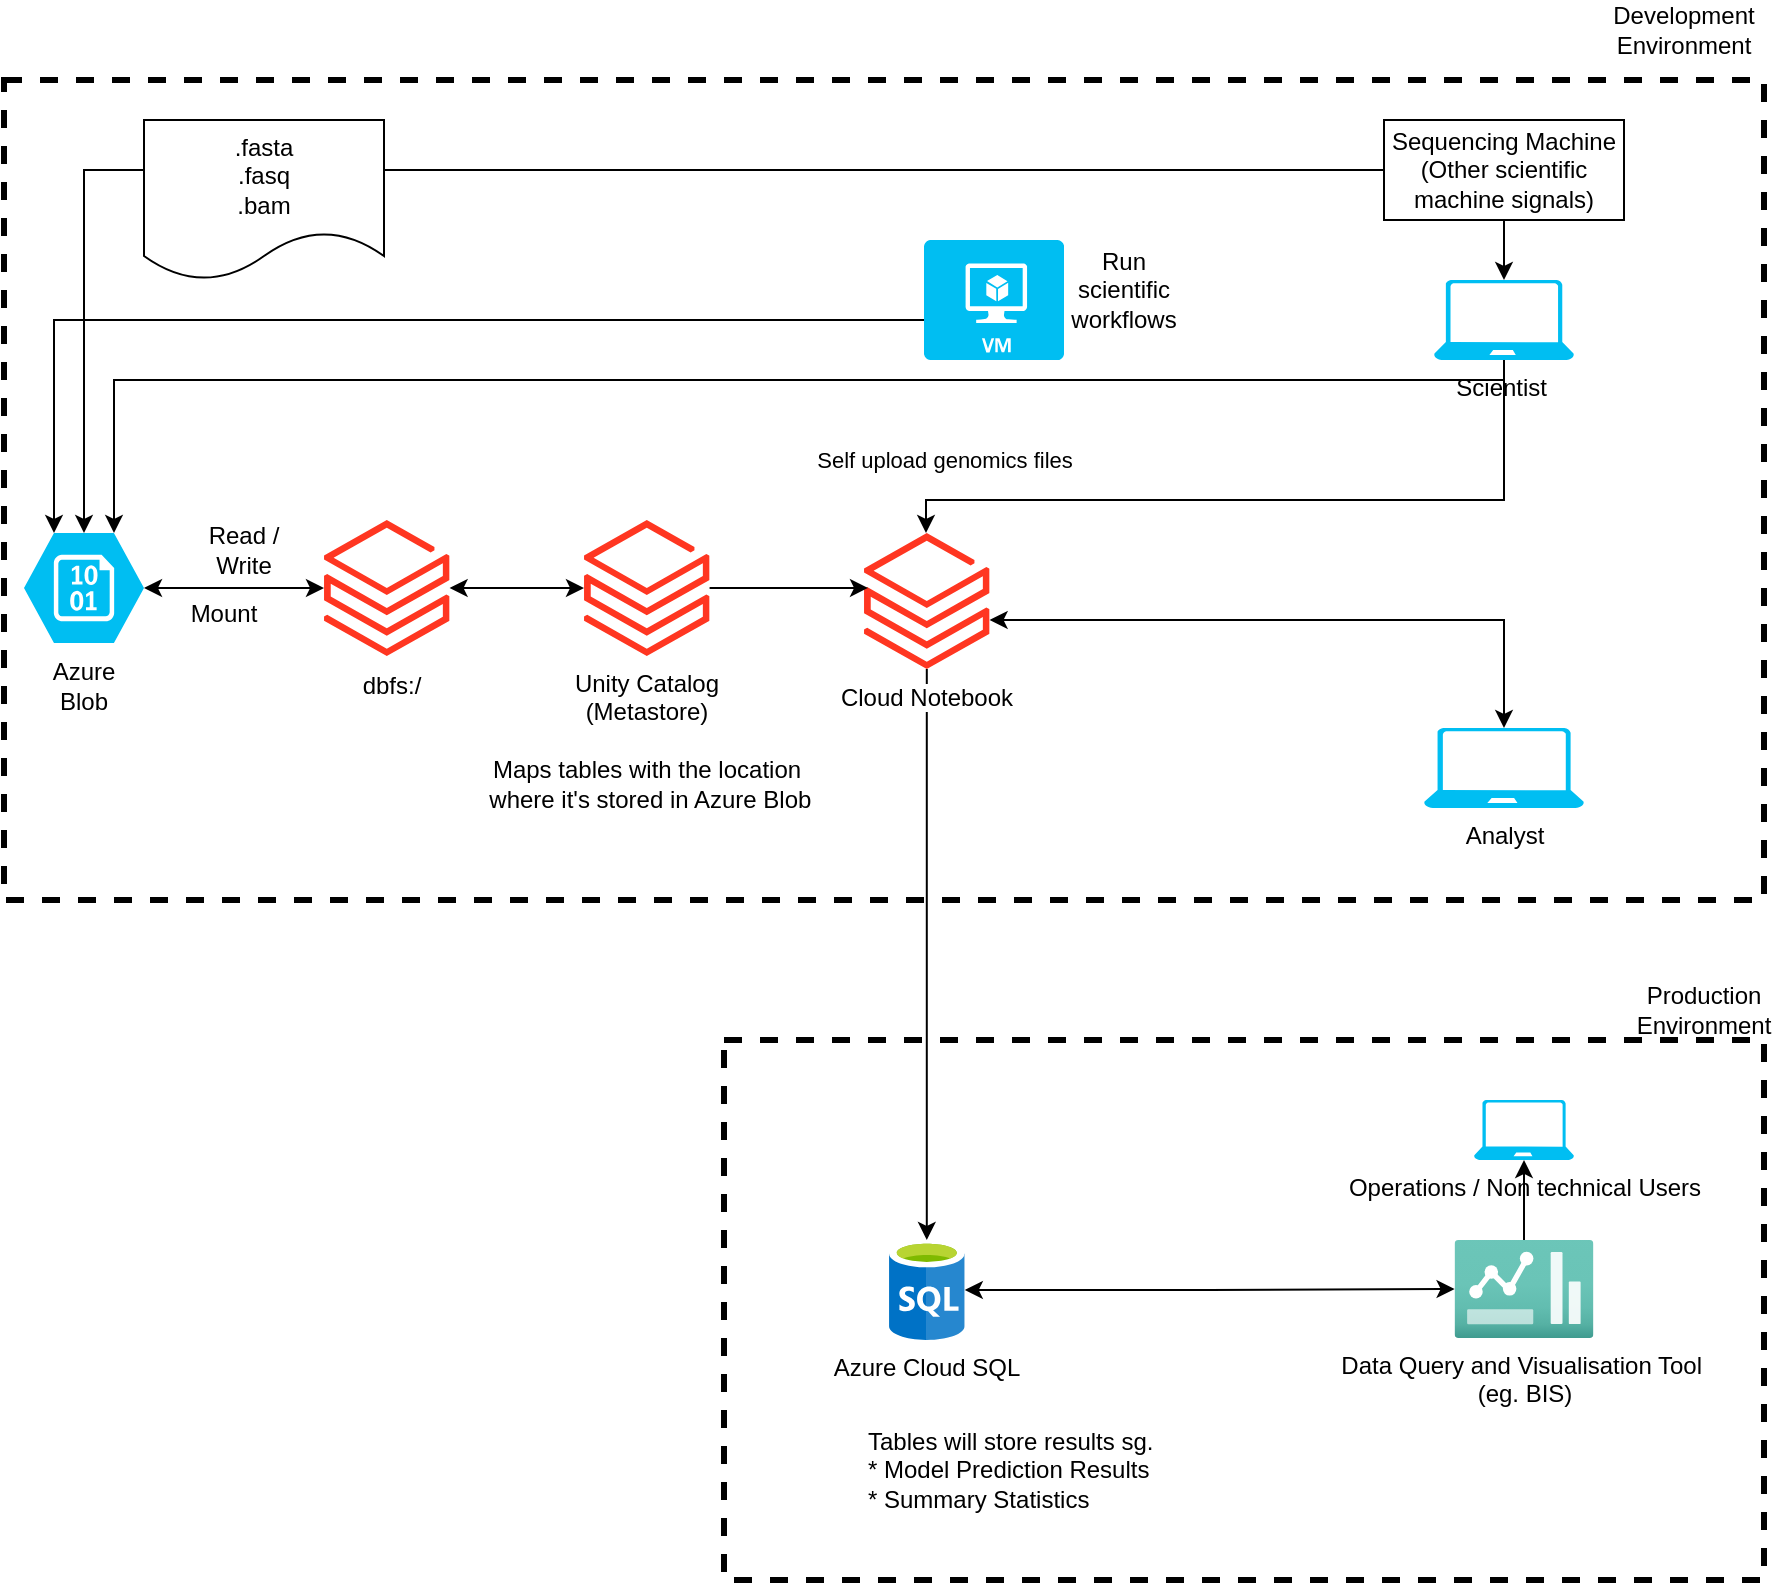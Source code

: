 <mxfile version="24.7.17">
  <diagram name="Page-1" id="x1ZMNyBIRgvGvktLcqra">
    <mxGraphModel dx="1434" dy="938" grid="1" gridSize="10" guides="1" tooltips="1" connect="1" arrows="1" fold="1" page="1" pageScale="1" pageWidth="1169" pageHeight="827" math="0" shadow="0">
      <root>
        <mxCell id="0" />
        <mxCell id="1" parent="0" />
        <mxCell id="Id2GFOL8waCKAzLqxOHo-5" value="" style="rounded=0;whiteSpace=wrap;html=1;fillColor=none;dashed=1;strokeWidth=3;" vertex="1" parent="1">
          <mxGeometry x="30" y="70" width="880" height="410" as="geometry" />
        </mxCell>
        <mxCell id="Id2GFOL8waCKAzLqxOHo-4" value="" style="rounded=0;whiteSpace=wrap;html=1;fillColor=none;dashed=1;strokeWidth=3;" vertex="1" parent="1">
          <mxGeometry x="390" y="550" width="520" height="270" as="geometry" />
        </mxCell>
        <mxCell id="lLLo2-wop7eWEY_Mccak-6" style="edgeStyle=orthogonalEdgeStyle;rounded=0;orthogonalLoop=1;jettySize=auto;html=1;startArrow=classic;startFill=1;" parent="1" source="lLLo2-wop7eWEY_Mccak-1" target="lLLo2-wop7eWEY_Mccak-3" edge="1">
          <mxGeometry relative="1" as="geometry" />
        </mxCell>
        <mxCell id="lLLo2-wop7eWEY_Mccak-1" value="" style="verticalLabelPosition=bottom;html=1;verticalAlign=top;align=center;strokeColor=none;fillColor=#00BEF2;shape=mxgraph.azure.storage_blob;" parent="1" vertex="1">
          <mxGeometry x="40" y="296.5" width="60" height="55" as="geometry" />
        </mxCell>
        <mxCell id="lLLo2-wop7eWEY_Mccak-2" value="Azure Blob" style="text;html=1;align=center;verticalAlign=middle;whiteSpace=wrap;rounded=0;" parent="1" vertex="1">
          <mxGeometry x="40" y="358" width="60" height="30" as="geometry" />
        </mxCell>
        <mxCell id="lLLo2-wop7eWEY_Mccak-16" style="edgeStyle=orthogonalEdgeStyle;rounded=0;orthogonalLoop=1;jettySize=auto;html=1;startArrow=classic;startFill=1;" parent="1" source="lLLo2-wop7eWEY_Mccak-3" target="lLLo2-wop7eWEY_Mccak-9" edge="1">
          <mxGeometry relative="1" as="geometry" />
        </mxCell>
        <mxCell id="lLLo2-wop7eWEY_Mccak-3" value="" style="image;aspect=fixed;html=1;points=[];align=center;fontSize=12;image=img/lib/azure2/analytics/Azure_Databricks.svg;" parent="1" vertex="1">
          <mxGeometry x="190" y="290" width="62.8" height="68" as="geometry" />
        </mxCell>
        <mxCell id="lLLo2-wop7eWEY_Mccak-4" value="dbfs:/" style="text;html=1;align=center;verticalAlign=middle;whiteSpace=wrap;rounded=0;" parent="1" vertex="1">
          <mxGeometry x="194.2" y="358" width="60" height="30" as="geometry" />
        </mxCell>
        <mxCell id="lLLo2-wop7eWEY_Mccak-7" value="Mount" style="text;html=1;align=center;verticalAlign=middle;whiteSpace=wrap;rounded=0;" parent="1" vertex="1">
          <mxGeometry x="110" y="321.5" width="60" height="30" as="geometry" />
        </mxCell>
        <mxCell id="lLLo2-wop7eWEY_Mccak-9" value="Unity Catalog&lt;div&gt;(Metastore)&lt;/div&gt;&lt;div&gt;&lt;br&gt;&lt;/div&gt;&lt;div&gt;Maps tables with the location&lt;/div&gt;&lt;div&gt;&amp;nbsp;where it&#39;s stored in Azure Blob&lt;/div&gt;" style="image;aspect=fixed;html=1;points=[];align=center;fontSize=12;image=img/lib/azure2/analytics/Azure_Databricks.svg;" parent="1" vertex="1">
          <mxGeometry x="320" y="290" width="62.8" height="68" as="geometry" />
        </mxCell>
        <mxCell id="Id2GFOL8waCKAzLqxOHo-8" style="edgeStyle=orthogonalEdgeStyle;rounded=0;orthogonalLoop=1;jettySize=auto;html=1;" edge="1" parent="1" source="lLLo2-wop7eWEY_Mccak-10" target="lLLo2-wop7eWEY_Mccak-25">
          <mxGeometry relative="1" as="geometry" />
        </mxCell>
        <mxCell id="lLLo2-wop7eWEY_Mccak-10" value="&lt;div&gt;Cloud Notebook&lt;/div&gt;" style="image;aspect=fixed;html=1;points=[];align=center;fontSize=12;image=img/lib/azure2/analytics/Azure_Databricks.svg;" parent="1" vertex="1">
          <mxGeometry x="460" y="296.5" width="62.8" height="68" as="geometry" />
        </mxCell>
        <mxCell id="lLLo2-wop7eWEY_Mccak-15" style="edgeStyle=orthogonalEdgeStyle;rounded=0;orthogonalLoop=1;jettySize=auto;html=1;endArrow=classic;endFill=1;startArrow=classic;startFill=1;" parent="1" source="lLLo2-wop7eWEY_Mccak-14" target="lLLo2-wop7eWEY_Mccak-10" edge="1">
          <mxGeometry relative="1" as="geometry">
            <Array as="points">
              <mxPoint x="780" y="340" />
            </Array>
          </mxGeometry>
        </mxCell>
        <mxCell id="lLLo2-wop7eWEY_Mccak-14" value="Analyst" style="verticalLabelPosition=bottom;html=1;verticalAlign=top;align=center;strokeColor=none;fillColor=#00BEF2;shape=mxgraph.azure.laptop;pointerEvents=1;" parent="1" vertex="1">
          <mxGeometry x="740" y="394" width="80" height="40" as="geometry" />
        </mxCell>
        <mxCell id="lLLo2-wop7eWEY_Mccak-17" value="Read / Write" style="text;html=1;align=center;verticalAlign=middle;whiteSpace=wrap;rounded=0;" parent="1" vertex="1">
          <mxGeometry x="120" y="290" width="60" height="30" as="geometry" />
        </mxCell>
        <mxCell id="Id2GFOL8waCKAzLqxOHo-15" style="edgeStyle=orthogonalEdgeStyle;rounded=0;orthogonalLoop=1;jettySize=auto;html=1;" edge="1" parent="1" source="lLLo2-wop7eWEY_Mccak-20" target="lLLo2-wop7eWEY_Mccak-10">
          <mxGeometry relative="1" as="geometry">
            <Array as="points">
              <mxPoint x="780" y="280" />
              <mxPoint x="491" y="280" />
            </Array>
          </mxGeometry>
        </mxCell>
        <mxCell id="lLLo2-wop7eWEY_Mccak-20" value="Scientist&amp;nbsp;" style="verticalLabelPosition=bottom;html=1;verticalAlign=top;align=center;strokeColor=none;fillColor=#00BEF2;shape=mxgraph.azure.laptop;pointerEvents=1;" parent="1" vertex="1">
          <mxGeometry x="745" y="170" width="70" height="40" as="geometry" />
        </mxCell>
        <mxCell id="lLLo2-wop7eWEY_Mccak-22" style="edgeStyle=orthogonalEdgeStyle;rounded=0;orthogonalLoop=1;jettySize=auto;html=1;entryX=0.5;entryY=0;entryDx=0;entryDy=0;entryPerimeter=0;" parent="1" source="Id2GFOL8waCKAzLqxOHo-10" target="lLLo2-wop7eWEY_Mccak-1" edge="1">
          <mxGeometry relative="1" as="geometry">
            <mxPoint x="320" y="110" as="sourcePoint" />
          </mxGeometry>
        </mxCell>
        <mxCell id="lLLo2-wop7eWEY_Mccak-24" value="Data Query and Visualisation Tool&amp;nbsp;&lt;div&gt;(eg. BIS)&lt;/div&gt;" style="image;aspect=fixed;html=1;points=[];align=center;fontSize=12;image=img/lib/azure2/general/Dashboard2.svg;" parent="1" vertex="1">
          <mxGeometry x="755.29" y="650" width="69.42" height="49" as="geometry" />
        </mxCell>
        <mxCell id="lLLo2-wop7eWEY_Mccak-28" style="edgeStyle=orthogonalEdgeStyle;rounded=0;orthogonalLoop=1;jettySize=auto;html=1;startArrow=classic;startFill=1;" parent="1" source="lLLo2-wop7eWEY_Mccak-25" target="lLLo2-wop7eWEY_Mccak-24" edge="1">
          <mxGeometry relative="1" as="geometry" />
        </mxCell>
        <mxCell id="lLLo2-wop7eWEY_Mccak-25" value="Azure Cloud SQL&lt;div&gt;&lt;br&gt;&lt;/div&gt;" style="image;sketch=0;aspect=fixed;html=1;points=[];align=center;fontSize=12;image=img/lib/mscae/SQL_Database_generic.svg;" parent="1" vertex="1">
          <mxGeometry x="472.4" y="650" width="38" height="50" as="geometry" />
        </mxCell>
        <mxCell id="lLLo2-wop7eWEY_Mccak-27" value="&lt;div&gt;&lt;span style=&quot;background-color: initial;&quot;&gt;Tables will store results sg.&amp;nbsp;&lt;/span&gt;&lt;/div&gt;&lt;div&gt;&lt;span style=&quot;background-color: initial;&quot;&gt;* Model Prediction Results&amp;nbsp;&lt;/span&gt;&lt;br&gt;&lt;/div&gt;&lt;div&gt;* Summary Statistics&lt;/div&gt;" style="text;html=1;align=left;verticalAlign=middle;whiteSpace=wrap;rounded=0;" parent="1" vertex="1">
          <mxGeometry x="460" y="710" width="160" height="110" as="geometry" />
        </mxCell>
        <mxCell id="lLLo2-wop7eWEY_Mccak-30" value="Operations / Non technical Users" style="verticalLabelPosition=bottom;html=1;verticalAlign=top;align=center;strokeColor=none;fillColor=#00BEF2;shape=mxgraph.azure.laptop;pointerEvents=1;" parent="1" vertex="1">
          <mxGeometry x="765" y="580" width="50" height="30" as="geometry" />
        </mxCell>
        <mxCell id="lLLo2-wop7eWEY_Mccak-31" style="edgeStyle=orthogonalEdgeStyle;rounded=0;orthogonalLoop=1;jettySize=auto;html=1;" parent="1" source="lLLo2-wop7eWEY_Mccak-24" target="lLLo2-wop7eWEY_Mccak-30" edge="1">
          <mxGeometry relative="1" as="geometry" />
        </mxCell>
        <mxCell id="Id2GFOL8waCKAzLqxOHo-2" style="edgeStyle=orthogonalEdgeStyle;rounded=0;orthogonalLoop=1;jettySize=auto;html=1;entryX=0.032;entryY=0.404;entryDx=0;entryDy=0;entryPerimeter=0;" edge="1" parent="1" source="lLLo2-wop7eWEY_Mccak-9" target="lLLo2-wop7eWEY_Mccak-10">
          <mxGeometry relative="1" as="geometry" />
        </mxCell>
        <mxCell id="Id2GFOL8waCKAzLqxOHo-7" value="Development Environment" style="text;html=1;align=center;verticalAlign=middle;whiteSpace=wrap;rounded=0;" vertex="1" parent="1">
          <mxGeometry x="840" y="30" width="60" height="30" as="geometry" />
        </mxCell>
        <mxCell id="Id2GFOL8waCKAzLqxOHo-9" value="Production Environment" style="text;html=1;align=center;verticalAlign=middle;whiteSpace=wrap;rounded=0;" vertex="1" parent="1">
          <mxGeometry x="850" y="520" width="60" height="30" as="geometry" />
        </mxCell>
        <mxCell id="Id2GFOL8waCKAzLqxOHo-19" value="" style="edgeStyle=orthogonalEdgeStyle;rounded=0;orthogonalLoop=1;jettySize=auto;html=1;" edge="1" parent="1" source="Id2GFOL8waCKAzLqxOHo-10" target="lLLo2-wop7eWEY_Mccak-20">
          <mxGeometry relative="1" as="geometry" />
        </mxCell>
        <mxCell id="Id2GFOL8waCKAzLqxOHo-10" value="Sequencing Machine&lt;br&gt;(Other scientific machine signals)" style="rounded=0;whiteSpace=wrap;html=1;" vertex="1" parent="1">
          <mxGeometry x="720" y="90" width="120" height="50" as="geometry" />
        </mxCell>
        <mxCell id="Id2GFOL8waCKAzLqxOHo-16" value=".fasta&lt;div&gt;.fasq&lt;/div&gt;&lt;div&gt;.bam&lt;/div&gt;" style="shape=document;whiteSpace=wrap;html=1;boundedLbl=1;" vertex="1" parent="1">
          <mxGeometry x="100" y="90" width="120" height="80" as="geometry" />
        </mxCell>
        <mxCell id="Id2GFOL8waCKAzLqxOHo-17" style="edgeStyle=orthogonalEdgeStyle;rounded=0;orthogonalLoop=1;jettySize=auto;html=1;entryX=0.75;entryY=0;entryDx=0;entryDy=0;entryPerimeter=0;" edge="1" parent="1" source="lLLo2-wop7eWEY_Mccak-20" target="lLLo2-wop7eWEY_Mccak-1">
          <mxGeometry relative="1" as="geometry">
            <Array as="points">
              <mxPoint x="780" y="220" />
              <mxPoint x="85" y="220" />
            </Array>
          </mxGeometry>
        </mxCell>
        <mxCell id="Id2GFOL8waCKAzLqxOHo-18" value="Self upload genomics files" style="edgeLabel;html=1;align=center;verticalAlign=middle;resizable=0;points=[];" vertex="1" connectable="0" parent="Id2GFOL8waCKAzLqxOHo-17">
          <mxGeometry x="-0.264" y="-2" relative="1" as="geometry">
            <mxPoint x="-3" y="42" as="offset" />
          </mxGeometry>
        </mxCell>
        <mxCell id="Id2GFOL8waCKAzLqxOHo-20" value="" style="verticalLabelPosition=bottom;html=1;verticalAlign=top;align=center;strokeColor=none;fillColor=#00BEF2;shape=mxgraph.azure.virtual_machine;" vertex="1" parent="1">
          <mxGeometry x="490" y="150" width="70" height="60" as="geometry" />
        </mxCell>
        <mxCell id="Id2GFOL8waCKAzLqxOHo-21" style="edgeStyle=orthogonalEdgeStyle;rounded=0;orthogonalLoop=1;jettySize=auto;html=1;entryX=0.25;entryY=0;entryDx=0;entryDy=0;entryPerimeter=0;" edge="1" parent="1" source="Id2GFOL8waCKAzLqxOHo-20" target="lLLo2-wop7eWEY_Mccak-1">
          <mxGeometry relative="1" as="geometry">
            <Array as="points">
              <mxPoint x="55" y="190" />
            </Array>
          </mxGeometry>
        </mxCell>
        <mxCell id="Id2GFOL8waCKAzLqxOHo-22" value="Run scientific workflows" style="text;html=1;align=center;verticalAlign=middle;whiteSpace=wrap;rounded=0;" vertex="1" parent="1">
          <mxGeometry x="560" y="160" width="60" height="30" as="geometry" />
        </mxCell>
      </root>
    </mxGraphModel>
  </diagram>
</mxfile>
